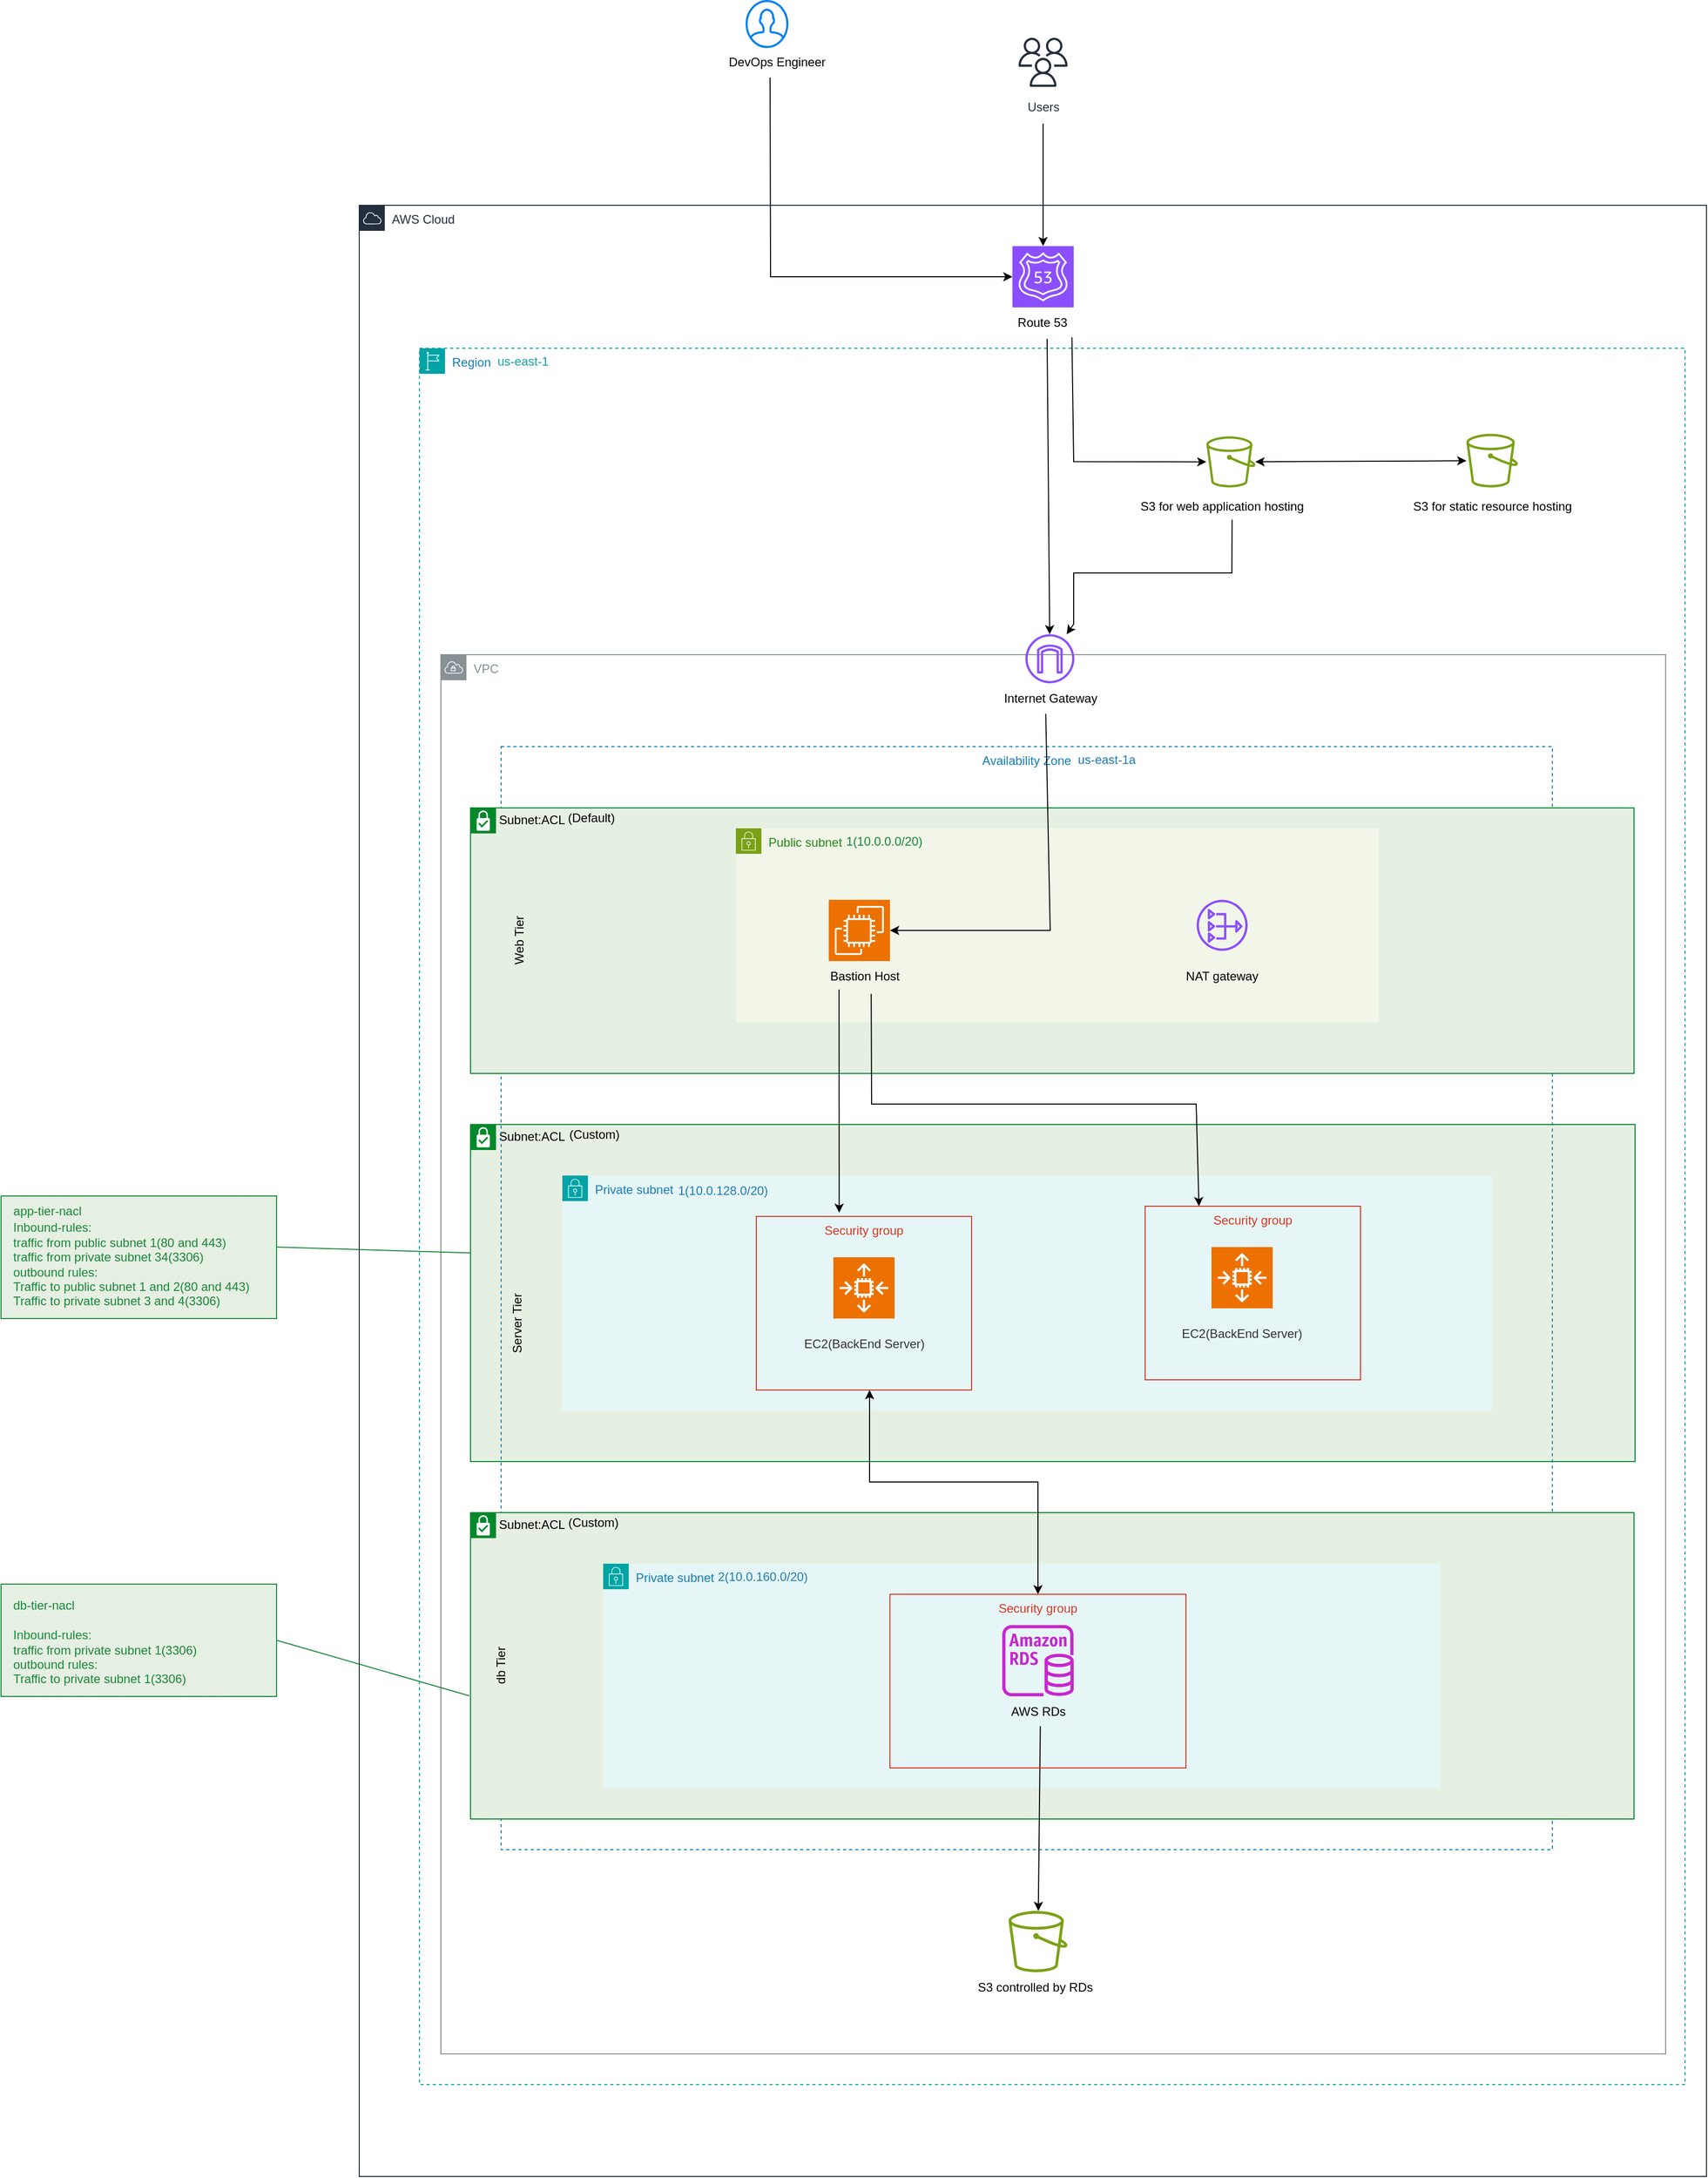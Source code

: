 <mxfile version="25.0.1">
  <diagram name="Page-1" id="tlLKUwEAaoIh_okFM4wU">
    <mxGraphModel dx="2196" dy="2125" grid="1" gridSize="10" guides="1" tooltips="1" connect="1" arrows="1" fold="1" page="1" pageScale="1" pageWidth="827" pageHeight="1169" math="0" shadow="0">
      <root>
        <mxCell id="0" />
        <mxCell id="1" parent="0" />
        <mxCell id="Oq4xvx31ndR5QJnR-ndJ-2" value="Subnet:ACL" style="shape=mxgraph.ibm.box;prType=subnet;fontStyle=0;verticalAlign=top;align=left;spacingLeft=32;spacingTop=4;fillColor=#E6F0E2;rounded=0;whiteSpace=wrap;html=1;strokeColor=#00882B;strokeWidth=1;dashed=0;container=0;spacing=-4;collapsible=0;expand=0;recursiveResize=0;" vertex="1" parent="1">
          <mxGeometry x="79" y="860" width="1141" height="330" as="geometry" />
        </mxCell>
        <mxCell id="Oq4xvx31ndR5QJnR-ndJ-59" value="(Custom)" style="text;html=1;align=center;verticalAlign=middle;resizable=0;points=[];autosize=1;strokeColor=none;fillColor=none;" vertex="1" parent="1">
          <mxGeometry x="165" y="855" width="70" height="30" as="geometry" />
        </mxCell>
        <object label="Availability Zone" id="Oq4xvx31ndR5QJnR-ndJ-15">
          <mxCell style="fillColor=none;strokeColor=#147EBA;dashed=1;verticalAlign=top;fontStyle=0;fontColor=#147EBA;whiteSpace=wrap;html=1;" vertex="1" parent="1">
            <mxGeometry x="109" y="490" width="1030" height="1080" as="geometry" />
          </mxCell>
        </object>
        <mxCell id="Oq4xvx31ndR5QJnR-ndJ-104" value="VPC" style="sketch=0;outlineConnect=0;gradientColor=none;html=1;whiteSpace=wrap;fontSize=12;fontStyle=0;shape=mxgraph.aws4.group;grIcon=mxgraph.aws4.group_vpc;strokeColor=#879196;fillColor=none;verticalAlign=top;align=left;spacingLeft=30;fontColor=#879196;dashed=0;" vertex="1" parent="1">
          <mxGeometry x="50" y="400" width="1200" height="1370" as="geometry" />
        </mxCell>
        <mxCell id="Oq4xvx31ndR5QJnR-ndJ-3" value="Subnet:ACL" style="shape=mxgraph.ibm.box;prType=subnet;fontStyle=0;verticalAlign=top;align=left;spacingLeft=32;spacingTop=4;fillColor=#E6F0E2;rounded=0;whiteSpace=wrap;html=1;strokeColor=#00882B;strokeWidth=1;dashed=0;container=0;spacing=-4;collapsible=0;expand=0;recursiveResize=0;" vertex="1" parent="1">
          <mxGeometry x="79" y="550" width="1140" height="260" as="geometry" />
        </mxCell>
        <mxCell id="Oq4xvx31ndR5QJnR-ndJ-1" value="Subnet:ACL" style="shape=mxgraph.ibm.box;prType=subnet;fontStyle=0;verticalAlign=top;align=left;spacingLeft=32;spacingTop=4;fillColor=#E6F0E2;rounded=0;whiteSpace=wrap;html=1;strokeColor=#00882B;strokeWidth=1;dashed=0;container=0;spacing=-4;collapsible=0;expand=0;recursiveResize=0;" vertex="1" parent="1">
          <mxGeometry x="79" y="1240" width="1140" height="300" as="geometry" />
        </mxCell>
        <mxCell id="Oq4xvx31ndR5QJnR-ndJ-26" value="(Custom)" style="text;html=1;align=center;verticalAlign=middle;resizable=0;points=[];autosize=1;strokeColor=none;fillColor=none;" vertex="1" parent="1">
          <mxGeometry x="164" y="1235" width="70" height="30" as="geometry" />
        </mxCell>
        <mxCell id="Oq4xvx31ndR5QJnR-ndJ-22" value="db Tier" style="text;html=1;align=center;verticalAlign=middle;resizable=0;points=[];autosize=1;strokeColor=none;fillColor=none;rotation=-90;" vertex="1" parent="1">
          <mxGeometry x="79" y="1375" width="60" height="30" as="geometry" />
        </mxCell>
        <mxCell id="Oq4xvx31ndR5QJnR-ndJ-8" value="Private subnet" style="points=[[0,0],[0.25,0],[0.5,0],[0.75,0],[1,0],[1,0.25],[1,0.5],[1,0.75],[1,1],[0.75,1],[0.5,1],[0.25,1],[0,1],[0,0.75],[0,0.5],[0,0.25]];outlineConnect=0;gradientColor=none;html=1;whiteSpace=wrap;fontSize=12;fontStyle=0;container=0;pointerEvents=0;collapsible=0;recursiveResize=0;shape=mxgraph.aws4.group;grIcon=mxgraph.aws4.group_security_group;grStroke=0;strokeColor=#00A4A6;fillColor=#E6F6F7;verticalAlign=top;align=left;spacingLeft=30;fontColor=#147EBA;dashed=0;" vertex="1" parent="1">
          <mxGeometry x="169" y="910" width="911" height="230" as="geometry" />
        </mxCell>
        <mxCell id="Oq4xvx31ndR5QJnR-ndJ-9" value="Security group" style="fillColor=none;strokeColor=#DD3522;verticalAlign=top;fontStyle=0;fontColor=#DD3522;whiteSpace=wrap;html=1;" vertex="1" parent="1">
          <mxGeometry x="359" y="950" width="211" height="170" as="geometry" />
        </mxCell>
        <mxCell id="Oq4xvx31ndR5QJnR-ndJ-12" value="Region" style="points=[[0,0],[0.25,0],[0.5,0],[0.75,0],[1,0],[1,0.25],[1,0.5],[1,0.75],[1,1],[0.75,1],[0.5,1],[0.25,1],[0,1],[0,0.75],[0,0.5],[0,0.25]];outlineConnect=0;gradientColor=none;html=1;whiteSpace=wrap;fontSize=12;fontStyle=0;container=1;pointerEvents=0;collapsible=0;recursiveResize=0;shape=mxgraph.aws4.group;grIcon=mxgraph.aws4.group_region;strokeColor=#00A4A6;fillColor=none;verticalAlign=top;align=left;spacingLeft=30;fontColor=#147EBA;dashed=1;" vertex="1" parent="1">
          <mxGeometry x="29" y="100" width="1240" height="1700" as="geometry" />
        </mxCell>
        <mxCell id="Oq4xvx31ndR5QJnR-ndJ-92" value="Security group" style="fillColor=none;strokeColor=#DD3522;verticalAlign=top;fontStyle=0;fontColor=#DD3522;whiteSpace=wrap;html=1;" vertex="1" parent="Oq4xvx31ndR5QJnR-ndJ-12">
          <mxGeometry x="711" y="840" width="211" height="170" as="geometry" />
        </mxCell>
        <mxCell id="Oq4xvx31ndR5QJnR-ndJ-90" value="" style="sketch=0;points=[[0,0,0],[0.25,0,0],[0.5,0,0],[0.75,0,0],[1,0,0],[0,1,0],[0.25,1,0],[0.5,1,0],[0.75,1,0],[1,1,0],[0,0.25,0],[0,0.5,0],[0,0.75,0],[1,0.25,0],[1,0.5,0],[1,0.75,0]];outlineConnect=0;fontColor=#232F3E;fillColor=#ED7100;strokeColor=#ffffff;dashed=0;verticalLabelPosition=bottom;verticalAlign=top;align=center;html=1;fontSize=12;fontStyle=0;aspect=fixed;shape=mxgraph.aws4.resourceIcon;resIcon=mxgraph.aws4.auto_scaling2;" vertex="1" parent="Oq4xvx31ndR5QJnR-ndJ-12">
          <mxGeometry x="776" y="880" width="60" height="60" as="geometry" />
        </mxCell>
        <mxCell id="Oq4xvx31ndR5QJnR-ndJ-60" value="&lt;font color=&quot;#1da3a5&quot;&gt;&lt;span style=&quot;caret-color: rgb(29, 163, 165);&quot;&gt;us-east-1&lt;/span&gt;&lt;/font&gt;" style="text;html=1;align=center;verticalAlign=middle;resizable=0;points=[];autosize=1;strokeColor=none;fillColor=none;" vertex="1" parent="Oq4xvx31ndR5QJnR-ndJ-12">
          <mxGeometry x="66" y="-2" width="70" height="30" as="geometry" />
        </mxCell>
        <mxCell id="Oq4xvx31ndR5QJnR-ndJ-91" value="EC2(BackEnd Server)" style="whiteSpace=wrap;html=1;fillColor=none;fontColor=#333333;strokeColor=none;" vertex="1" parent="Oq4xvx31ndR5QJnR-ndJ-12">
          <mxGeometry x="731" y="950" width="150" height="30" as="geometry" />
        </mxCell>
        <mxCell id="Oq4xvx31ndR5QJnR-ndJ-5" value="Private subnet" style="points=[[0,0],[0.25,0],[0.5,0],[0.75,0],[1,0],[1,0.25],[1,0.5],[1,0.75],[1,1],[0.75,1],[0.5,1],[0.25,1],[0,1],[0,0.75],[0,0.5],[0,0.25]];outlineConnect=0;gradientColor=none;html=1;whiteSpace=wrap;fontSize=12;fontStyle=0;container=1;pointerEvents=0;collapsible=0;recursiveResize=0;shape=mxgraph.aws4.group;grIcon=mxgraph.aws4.group_security_group;grStroke=0;strokeColor=#00A4A6;fillColor=#E6F6F7;verticalAlign=top;align=left;spacingLeft=30;fontColor=#147EBA;dashed=0;" vertex="1" parent="Oq4xvx31ndR5QJnR-ndJ-12">
          <mxGeometry x="180" y="1190" width="820" height="220" as="geometry" />
        </mxCell>
        <mxCell id="Oq4xvx31ndR5QJnR-ndJ-61" value="&lt;div style=&quot;text-align: start;&quot;&gt;&lt;font&gt;2&lt;/font&gt;(10.0.160.0/20)&lt;/div&gt;" style="text;html=1;align=center;verticalAlign=middle;resizable=0;points=[];autosize=1;strokeColor=none;fillColor=none;fontColor=#1E7DB6;" vertex="1" parent="Oq4xvx31ndR5QJnR-ndJ-5">
          <mxGeometry x="101.34" y="-2" width="110" height="30" as="geometry" />
        </mxCell>
        <mxCell id="Oq4xvx31ndR5QJnR-ndJ-50" value="" style="sketch=0;outlineConnect=0;fontColor=#232F3E;gradientColor=none;fillColor=#C925D1;strokeColor=none;dashed=0;verticalLabelPosition=bottom;verticalAlign=top;align=center;html=1;fontSize=12;fontStyle=0;aspect=fixed;pointerEvents=1;shape=mxgraph.aws4.rds_instance;" vertex="1" parent="Oq4xvx31ndR5QJnR-ndJ-5">
          <mxGeometry x="391" y="60" width="70" height="70" as="geometry" />
        </mxCell>
        <mxCell id="Oq4xvx31ndR5QJnR-ndJ-49" value="AWS RDs" style="text;html=1;align=center;verticalAlign=middle;resizable=0;points=[];autosize=1;strokeColor=none;fillColor=none;" vertex="1" parent="Oq4xvx31ndR5QJnR-ndJ-5">
          <mxGeometry x="386" y="130" width="80" height="30" as="geometry" />
        </mxCell>
        <mxCell id="Oq4xvx31ndR5QJnR-ndJ-46" value="" style="sketch=0;outlineConnect=0;fontColor=#232F3E;gradientColor=none;fillColor=#7AA116;strokeColor=none;dashed=0;verticalLabelPosition=bottom;verticalAlign=top;align=center;html=1;fontSize=12;fontStyle=0;aspect=fixed;pointerEvents=1;shape=mxgraph.aws4.bucket;" vertex="1" parent="Oq4xvx31ndR5QJnR-ndJ-12">
          <mxGeometry x="577.16" y="1530" width="57.69" height="60" as="geometry" />
        </mxCell>
        <mxCell id="Oq4xvx31ndR5QJnR-ndJ-52" value="" style="endArrow=classic;html=1;rounded=0;exitX=0.529;exitY=0.972;exitDx=0;exitDy=0;exitPerimeter=0;" edge="1" parent="Oq4xvx31ndR5QJnR-ndJ-12" source="Oq4xvx31ndR5QJnR-ndJ-49" target="Oq4xvx31ndR5QJnR-ndJ-46">
          <mxGeometry width="50" height="50" relative="1" as="geometry">
            <mxPoint x="670" y="1370" as="sourcePoint" />
            <mxPoint x="720" y="1320" as="targetPoint" />
            <Array as="points" />
          </mxGeometry>
        </mxCell>
        <mxCell id="Oq4xvx31ndR5QJnR-ndJ-11" value="Public subnet" style="points=[[0,0],[0.25,0],[0.5,0],[0.75,0],[1,0],[1,0.25],[1,0.5],[1,0.75],[1,1],[0.75,1],[0.5,1],[0.25,1],[0,1],[0,0.75],[0,0.5],[0,0.25]];outlineConnect=0;gradientColor=none;html=1;whiteSpace=wrap;fontSize=12;fontStyle=0;container=1;pointerEvents=0;collapsible=0;recursiveResize=0;shape=mxgraph.aws4.group;grIcon=mxgraph.aws4.group_security_group;grStroke=0;strokeColor=#7AA116;fillColor=#F2F6E8;verticalAlign=top;align=left;spacingLeft=30;fontColor=#248814;dashed=0;" vertex="1" parent="Oq4xvx31ndR5QJnR-ndJ-12">
          <mxGeometry x="310" y="470" width="630" height="190" as="geometry" />
        </mxCell>
        <mxCell id="Oq4xvx31ndR5QJnR-ndJ-27" value="&lt;div style=&quot;text-align: start;&quot;&gt;&lt;font color=&quot;#178737&quot;&gt;1(10.0.0.0/20)&lt;/font&gt;&lt;/div&gt;" style="text;html=1;align=center;verticalAlign=middle;resizable=0;points=[];autosize=1;strokeColor=none;fillColor=none;" vertex="1" parent="Oq4xvx31ndR5QJnR-ndJ-11">
          <mxGeometry x="95" y="-2" width="100" height="30" as="geometry" />
        </mxCell>
        <mxCell id="Oq4xvx31ndR5QJnR-ndJ-96" value="Bastion Host" style="text;html=1;align=center;verticalAlign=middle;resizable=0;points=[];autosize=1;strokeColor=none;fillColor=none;" vertex="1" parent="Oq4xvx31ndR5QJnR-ndJ-11">
          <mxGeometry x="80.5" y="130" width="90" height="30" as="geometry" />
        </mxCell>
        <mxCell id="Oq4xvx31ndR5QJnR-ndJ-107" value="" style="endArrow=classic;html=1;rounded=0;exitX=0.579;exitY=1.071;exitDx=0;exitDy=0;exitPerimeter=0;entryX=0.25;entryY=0;entryDx=0;entryDy=0;" edge="1" parent="Oq4xvx31ndR5QJnR-ndJ-12" source="Oq4xvx31ndR5QJnR-ndJ-96" target="Oq4xvx31ndR5QJnR-ndJ-92">
          <mxGeometry width="50" height="50" relative="1" as="geometry">
            <mxPoint x="521" y="700" as="sourcePoint" />
            <mxPoint x="571" y="650" as="targetPoint" />
            <Array as="points">
              <mxPoint x="443" y="740" />
              <mxPoint x="761" y="740" />
            </Array>
          </mxGeometry>
        </mxCell>
        <mxCell id="Oq4xvx31ndR5QJnR-ndJ-13" value="Users" style="sketch=0;outlineConnect=0;fontColor=#232F3E;gradientColor=none;strokeColor=#232F3E;fillColor=#ffffff;dashed=0;verticalLabelPosition=bottom;verticalAlign=top;align=center;html=1;fontSize=12;fontStyle=0;aspect=fixed;shape=mxgraph.aws4.resourceIcon;resIcon=mxgraph.aws4.users;" vertex="1" parent="1">
          <mxGeometry x="610" y="-210" width="60" height="60" as="geometry" />
        </mxCell>
        <mxCell id="Oq4xvx31ndR5QJnR-ndJ-63" value="" style="endArrow=classic;html=1;rounded=0;entryX=0.5;entryY=0;entryDx=0;entryDy=0;entryPerimeter=0;" edge="1" parent="1" target="Oq4xvx31ndR5QJnR-ndJ-33">
          <mxGeometry width="50" height="50" relative="1" as="geometry">
            <mxPoint x="640" y="-120" as="sourcePoint" />
            <mxPoint x="549" y="340" as="targetPoint" />
          </mxGeometry>
        </mxCell>
        <mxCell id="Oq4xvx31ndR5QJnR-ndJ-72" value="" style="endArrow=classic;startArrow=classic;html=1;rounded=0;exitX=0.5;exitY=0;exitDx=0;exitDy=0;" edge="1" parent="1" source="Oq4xvx31ndR5QJnR-ndJ-6">
          <mxGeometry width="50" height="50" relative="1" as="geometry">
            <mxPoint x="324" y="1300" as="sourcePoint" />
            <mxPoint x="470" y="1120" as="targetPoint" />
            <Array as="points">
              <mxPoint x="635" y="1210" />
              <mxPoint x="470" y="1210" />
              <mxPoint x="470" y="1120" />
            </Array>
          </mxGeometry>
        </mxCell>
        <mxCell id="Oq4xvx31ndR5QJnR-ndJ-78" value="" style="html=1;verticalLabelPosition=bottom;align=center;labelBackgroundColor=#ffffff;verticalAlign=top;strokeWidth=2;strokeColor=#0080F0;shadow=0;dashed=0;shape=mxgraph.ios7.icons.user;" vertex="1" parent="1">
          <mxGeometry x="349.5" y="-240" width="40" height="45" as="geometry" />
        </mxCell>
        <mxCell id="Oq4xvx31ndR5QJnR-ndJ-79" value="DevOps Engineer" style="text;html=1;align=center;verticalAlign=middle;resizable=0;points=[];autosize=1;strokeColor=none;fillColor=none;" vertex="1" parent="1">
          <mxGeometry x="319" y="-195" width="120" height="30" as="geometry" />
        </mxCell>
        <mxCell id="Oq4xvx31ndR5QJnR-ndJ-82" value="" style="verticalLabelPosition=bottom;verticalAlign=top;html=1;shape=mxgraph.basic.patternFillRect;fillStyle=diag;step=5;fillStrokeWidth=0.2;fillStrokeColor=#dddddd;fillColor=#E6F0E3;strokeColor=#178737;" vertex="1" parent="1">
          <mxGeometry x="-381" y="930" width="270" height="120" as="geometry" />
        </mxCell>
        <mxCell id="Oq4xvx31ndR5QJnR-ndJ-83" value="app-tier-nacl" style="text;html=1;align=center;verticalAlign=middle;resizable=0;points=[];autosize=1;strokeColor=none;fillColor=none;fontColor=#178737;" vertex="1" parent="1">
          <mxGeometry x="-381" y="930" width="90" height="30" as="geometry" />
        </mxCell>
        <mxCell id="Oq4xvx31ndR5QJnR-ndJ-84" value="Inbound-rules:&lt;div&gt;traffic from public subnet 1(80 and 443)&lt;/div&gt;&lt;div&gt;traffic from private subnet 34(3306)&lt;/div&gt;&lt;div&gt;outbound rules:&lt;/div&gt;&lt;div&gt;Traffic to public subnet 1 and 2(80 and 443)&lt;/div&gt;&lt;div&gt;Traffic to private subnet 3 and 4(3306)&lt;/div&gt;" style="text;html=1;align=left;verticalAlign=center;resizable=0;points=[];autosize=1;strokeColor=none;fillColor=none;font-color=178737;fontColor=#178737;" vertex="1" parent="1">
          <mxGeometry x="-371" y="940" width="260" height="100" as="geometry" />
        </mxCell>
        <mxCell id="Oq4xvx31ndR5QJnR-ndJ-85" value="" style="endArrow=none;html=1;rounded=0;entryX=0;entryY=0.381;entryDx=0;entryDy=0;entryPerimeter=0;strokeColor=#178737;" edge="1" parent="1" target="Oq4xvx31ndR5QJnR-ndJ-2">
          <mxGeometry width="50" height="50" relative="1" as="geometry">
            <mxPoint x="-111" y="980" as="sourcePoint" />
            <mxPoint x="399" y="940" as="targetPoint" />
          </mxGeometry>
        </mxCell>
        <mxCell id="Oq4xvx31ndR5QJnR-ndJ-86" value="" style="verticalLabelPosition=bottom;verticalAlign=top;html=1;shape=mxgraph.basic.patternFillRect;fillStyle=diag;step=5;fillStrokeWidth=0.2;fillStrokeColor=#dddddd;fillColor=#E6F0E3;strokeColor=#178737;" vertex="1" parent="1">
          <mxGeometry x="-381" y="1310" width="270" height="110" as="geometry" />
        </mxCell>
        <mxCell id="Oq4xvx31ndR5QJnR-ndJ-87" value="" style="endArrow=none;html=1;rounded=0;entryX=-0.001;entryY=0.598;entryDx=0;entryDy=0;entryPerimeter=0;strokeColor=#178737;exitX=1;exitY=0.5;exitDx=0;exitDy=0;exitPerimeter=0;" edge="1" parent="1" source="Oq4xvx31ndR5QJnR-ndJ-86" target="Oq4xvx31ndR5QJnR-ndJ-1">
          <mxGeometry width="50" height="50" relative="1" as="geometry">
            <mxPoint x="-101" y="990" as="sourcePoint" />
            <mxPoint x="89" y="1008" as="targetPoint" />
          </mxGeometry>
        </mxCell>
        <mxCell id="Oq4xvx31ndR5QJnR-ndJ-88" value="&lt;div&gt;db-tier-nacl&lt;/div&gt;&lt;div&gt;&lt;br&gt;&lt;/div&gt;Inbound-rules:&lt;div&gt;traffic from private subnet 1(3306)&lt;br&gt;&lt;/div&gt;&lt;div&gt;outbound rules:&lt;/div&gt;&lt;div&gt;Traffic to private subnet 1(3306)&lt;/div&gt;" style="text;html=1;align=left;verticalAlign=center;resizable=0;points=[];autosize=1;strokeColor=none;fillColor=none;font-color=178737;fontColor=#178737;" vertex="1" parent="1">
          <mxGeometry x="-371" y="1310" width="200" height="100" as="geometry" />
        </mxCell>
        <mxCell id="Oq4xvx31ndR5QJnR-ndJ-66" value="" style="sketch=0;points=[[0,0,0],[0.25,0,0],[0.5,0,0],[0.75,0,0],[1,0,0],[0,1,0],[0.25,1,0],[0.5,1,0],[0.75,1,0],[1,1,0],[0,0.25,0],[0,0.5,0],[0,0.75,0],[1,0.25,0],[1,0.5,0],[1,0.75,0]];outlineConnect=0;fontColor=#232F3E;fillColor=#ED7100;strokeColor=#ffffff;dashed=0;verticalLabelPosition=bottom;verticalAlign=top;align=center;html=1;fontSize=12;fontStyle=0;aspect=fixed;shape=mxgraph.aws4.resourceIcon;resIcon=mxgraph.aws4.auto_scaling2;" vertex="1" parent="1">
          <mxGeometry x="434.5" y="990" width="60" height="60" as="geometry" />
        </mxCell>
        <mxCell id="Oq4xvx31ndR5QJnR-ndJ-89" value="EC2(BackEnd Server)" style="whiteSpace=wrap;html=1;fillColor=none;fontColor=#333333;strokeColor=none;" vertex="1" parent="1">
          <mxGeometry x="389.5" y="1060" width="150" height="30" as="geometry" />
        </mxCell>
        <mxCell id="Oq4xvx31ndR5QJnR-ndJ-97" value="" style="endArrow=classic;html=1;rounded=0;entryX=0.385;entryY=-0.021;entryDx=0;entryDy=0;exitX=0.229;exitY=0.929;exitDx=0;exitDy=0;exitPerimeter=0;entryPerimeter=0;" edge="1" parent="1" source="Oq4xvx31ndR5QJnR-ndJ-96" target="Oq4xvx31ndR5QJnR-ndJ-9">
          <mxGeometry width="50" height="50" relative="1" as="geometry">
            <mxPoint x="620" y="740" as="sourcePoint" />
            <mxPoint x="670" y="690" as="targetPoint" />
          </mxGeometry>
        </mxCell>
        <mxCell id="Oq4xvx31ndR5QJnR-ndJ-6" value="Security group" style="fillColor=none;strokeColor=#DD3522;verticalAlign=top;fontStyle=0;fontColor=#DD3522;whiteSpace=wrap;html=1;" vertex="1" parent="1">
          <mxGeometry x="490" y="1320" width="290" height="170" as="geometry" />
        </mxCell>
        <mxCell id="Oq4xvx31ndR5QJnR-ndJ-32" value="AWS Cloud" style="points=[[0,0],[0.25,0],[0.5,0],[0.75,0],[1,0],[1,0.25],[1,0.5],[1,0.75],[1,1],[0.75,1],[0.5,1],[0.25,1],[0,1],[0,0.75],[0,0.5],[0,0.25]];outlineConnect=0;gradientColor=none;html=1;whiteSpace=wrap;fontSize=12;fontStyle=0;container=1;pointerEvents=0;collapsible=0;recursiveResize=0;shape=mxgraph.aws4.group;grIcon=mxgraph.aws4.group_aws_cloud;strokeColor=#232F3E;fillColor=none;verticalAlign=top;align=left;spacingLeft=30;fontColor=#232F3E;dashed=0;" vertex="1" parent="1">
          <mxGeometry x="-30" y="-40" width="1320" height="1930" as="geometry" />
        </mxCell>
        <mxCell id="Oq4xvx31ndR5QJnR-ndJ-33" value="" style="sketch=0;points=[[0,0,0],[0.25,0,0],[0.5,0,0],[0.75,0,0],[1,0,0],[0,1,0],[0.25,1,0],[0.5,1,0],[0.75,1,0],[1,1,0],[0,0.25,0],[0,0.5,0],[0,0.75,0],[1,0.25,0],[1,0.5,0],[1,0.75,0]];outlineConnect=0;fontColor=#232F3E;fillColor=#8C4FFF;strokeColor=#ffffff;dashed=0;verticalLabelPosition=bottom;verticalAlign=top;align=center;html=1;fontSize=12;fontStyle=0;aspect=fixed;shape=mxgraph.aws4.resourceIcon;resIcon=mxgraph.aws4.route_53;" vertex="1" parent="Oq4xvx31ndR5QJnR-ndJ-32">
          <mxGeometry x="640" y="40" width="60" height="60" as="geometry" />
        </mxCell>
        <mxCell id="Oq4xvx31ndR5QJnR-ndJ-34" value="" style="sketch=0;outlineConnect=0;fontColor=#232F3E;gradientColor=none;fillColor=#8C4FFF;strokeColor=none;dashed=0;verticalLabelPosition=bottom;verticalAlign=top;align=center;html=1;fontSize=12;fontStyle=0;aspect=fixed;pointerEvents=1;shape=mxgraph.aws4.internet_gateway;" vertex="1" parent="Oq4xvx31ndR5QJnR-ndJ-32">
          <mxGeometry x="652.69" y="420" width="48" height="48" as="geometry" />
        </mxCell>
        <mxCell id="Oq4xvx31ndR5QJnR-ndJ-36" value="Route 53" style="text;html=1;align=center;verticalAlign=middle;resizable=0;points=[];autosize=1;strokeColor=none;fillColor=none;" vertex="1" parent="Oq4xvx31ndR5QJnR-ndJ-32">
          <mxGeometry x="634" y="100" width="70" height="30" as="geometry" />
        </mxCell>
        <mxCell id="Oq4xvx31ndR5QJnR-ndJ-37" value="Internet Gateway" style="text;html=1;align=center;verticalAlign=middle;resizable=0;points=[];autosize=1;strokeColor=none;fillColor=none;" vertex="1" parent="Oq4xvx31ndR5QJnR-ndJ-32">
          <mxGeometry x="621.69" y="468" width="110" height="30" as="geometry" />
        </mxCell>
        <mxCell id="Oq4xvx31ndR5QJnR-ndJ-41" value="Server Tier" style="text;html=1;align=center;verticalAlign=middle;resizable=0;points=[];autosize=1;strokeColor=none;fillColor=none;rotation=-90;" vertex="1" parent="Oq4xvx31ndR5QJnR-ndJ-32">
          <mxGeometry x="115" y="1080" width="80" height="30" as="geometry" />
        </mxCell>
        <mxCell id="Oq4xvx31ndR5QJnR-ndJ-47" value="S3 controlled by RDs" style="text;html=1;align=center;verticalAlign=middle;resizable=0;points=[];autosize=1;strokeColor=none;fillColor=none;" vertex="1" parent="Oq4xvx31ndR5QJnR-ndJ-32">
          <mxGeometry x="591.69" y="1730" width="140" height="30" as="geometry" />
        </mxCell>
        <mxCell id="Oq4xvx31ndR5QJnR-ndJ-95" value="" style="sketch=0;points=[[0,0,0],[0.25,0,0],[0.5,0,0],[0.75,0,0],[1,0,0],[0,1,0],[0.25,1,0],[0.5,1,0],[0.75,1,0],[1,1,0],[0,0.25,0],[0,0.5,0],[0,0.75,0],[1,0.25,0],[1,0.5,0],[1,0.75,0]];outlineConnect=0;fontColor=#232F3E;fillColor=#ED7100;strokeColor=#ffffff;dashed=0;verticalLabelPosition=bottom;verticalAlign=top;align=center;html=1;fontSize=12;fontStyle=0;aspect=fixed;shape=mxgraph.aws4.resourceIcon;resIcon=mxgraph.aws4.ec2;" vertex="1" parent="Oq4xvx31ndR5QJnR-ndJ-32">
          <mxGeometry x="460" y="680" width="60" height="60" as="geometry" />
        </mxCell>
        <mxCell id="Oq4xvx31ndR5QJnR-ndJ-43" value="NAT gateway" style="text;html=1;align=center;verticalAlign=middle;resizable=0;points=[];autosize=1;strokeColor=none;fillColor=none;" vertex="1" parent="Oq4xvx31ndR5QJnR-ndJ-32">
          <mxGeometry x="800.48" y="740" width="90" height="30" as="geometry" />
        </mxCell>
        <mxCell id="Oq4xvx31ndR5QJnR-ndJ-93" value="" style="sketch=0;outlineConnect=0;fontColor=#232F3E;gradientColor=none;fillColor=#7AA116;strokeColor=none;dashed=0;verticalLabelPosition=bottom;verticalAlign=top;align=center;html=1;fontSize=12;fontStyle=0;aspect=fixed;pointerEvents=1;shape=mxgraph.aws4.bucket;" vertex="1" parent="Oq4xvx31ndR5QJnR-ndJ-32">
          <mxGeometry x="830" y="226.25" width="48.08" height="50" as="geometry" />
        </mxCell>
        <mxCell id="Oq4xvx31ndR5QJnR-ndJ-35" value="" style="endArrow=classic;html=1;rounded=0;exitX=0.554;exitY=0.929;exitDx=0;exitDy=0;exitPerimeter=0;" edge="1" parent="Oq4xvx31ndR5QJnR-ndJ-32" source="Oq4xvx31ndR5QJnR-ndJ-111" target="Oq4xvx31ndR5QJnR-ndJ-34">
          <mxGeometry width="50" height="50" relative="1" as="geometry">
            <mxPoint x="600" y="130" as="sourcePoint" />
            <mxPoint x="570" y="410" as="targetPoint" />
            <Array as="points">
              <mxPoint x="855" y="360" />
              <mxPoint x="700" y="360" />
              <mxPoint x="700" y="410" />
            </Array>
          </mxGeometry>
        </mxCell>
        <mxCell id="Oq4xvx31ndR5QJnR-ndJ-106" value="" style="sketch=0;outlineConnect=0;fontColor=#232F3E;gradientColor=none;fillColor=#7AA116;strokeColor=none;dashed=0;verticalLabelPosition=bottom;verticalAlign=top;align=center;html=1;fontSize=12;fontStyle=0;aspect=fixed;pointerEvents=1;shape=mxgraph.aws4.bucket;" vertex="1" parent="Oq4xvx31ndR5QJnR-ndJ-32">
          <mxGeometry x="1084.76" y="223.75" width="50.48" height="52.5" as="geometry" />
        </mxCell>
        <mxCell id="Oq4xvx31ndR5QJnR-ndJ-19" value="" style="sketch=0;outlineConnect=0;fontColor=#232F3E;gradientColor=none;fillColor=#8C4FFF;strokeColor=none;dashed=0;verticalLabelPosition=bottom;verticalAlign=top;align=center;html=1;fontSize=12;fontStyle=0;aspect=fixed;pointerEvents=1;shape=mxgraph.aws4.nat_gateway;" vertex="1" parent="Oq4xvx31ndR5QJnR-ndJ-32">
          <mxGeometry x="820.48" y="680" width="50" height="50" as="geometry" />
        </mxCell>
        <mxCell id="Oq4xvx31ndR5QJnR-ndJ-109" value="" style="endArrow=classic;html=1;rounded=0;entryX=1;entryY=0.5;entryDx=0;entryDy=0;entryPerimeter=0;exitX=0.463;exitY=0.995;exitDx=0;exitDy=0;exitPerimeter=0;" edge="1" parent="Oq4xvx31ndR5QJnR-ndJ-32" source="Oq4xvx31ndR5QJnR-ndJ-37" target="Oq4xvx31ndR5QJnR-ndJ-95">
          <mxGeometry width="50" height="50" relative="1" as="geometry">
            <mxPoint x="510" y="560" as="sourcePoint" />
            <mxPoint x="560" y="510" as="targetPoint" />
            <Array as="points">
              <mxPoint x="677" y="710" />
            </Array>
          </mxGeometry>
        </mxCell>
        <mxCell id="Oq4xvx31ndR5QJnR-ndJ-110" value="S3 for static resource hosting" style="text;html=1;align=center;verticalAlign=middle;resizable=0;points=[];autosize=1;strokeColor=none;fillColor=none;" vertex="1" parent="Oq4xvx31ndR5QJnR-ndJ-32">
          <mxGeometry x="1020" y="280" width="180" height="30" as="geometry" />
        </mxCell>
        <mxCell id="Oq4xvx31ndR5QJnR-ndJ-111" value="S3 for web application hosting" style="text;html=1;align=center;verticalAlign=middle;resizable=0;points=[];autosize=1;strokeColor=none;fillColor=none;" vertex="1" parent="Oq4xvx31ndR5QJnR-ndJ-32">
          <mxGeometry x="755.48" y="280" width="180" height="30" as="geometry" />
        </mxCell>
        <mxCell id="Oq4xvx31ndR5QJnR-ndJ-113" value="" style="endArrow=classic;startArrow=classic;html=1;rounded=0;" edge="1" parent="Oq4xvx31ndR5QJnR-ndJ-32" source="Oq4xvx31ndR5QJnR-ndJ-93" target="Oq4xvx31ndR5QJnR-ndJ-106">
          <mxGeometry width="50" height="50" relative="1" as="geometry">
            <mxPoint x="510" y="280" as="sourcePoint" />
            <mxPoint x="560" y="230" as="targetPoint" />
          </mxGeometry>
        </mxCell>
        <mxCell id="Oq4xvx31ndR5QJnR-ndJ-115" value="" style="endArrow=classic;html=1;rounded=0;exitX=0.571;exitY=1.024;exitDx=0;exitDy=0;exitPerimeter=0;" edge="1" parent="Oq4xvx31ndR5QJnR-ndJ-32" source="Oq4xvx31ndR5QJnR-ndJ-36" target="Oq4xvx31ndR5QJnR-ndJ-34">
          <mxGeometry width="50" height="50" relative="1" as="geometry">
            <mxPoint x="510" y="280" as="sourcePoint" />
            <mxPoint x="560" y="230" as="targetPoint" />
          </mxGeometry>
        </mxCell>
        <mxCell id="Oq4xvx31ndR5QJnR-ndJ-116" value="" style="endArrow=classic;html=1;rounded=0;exitX=0.918;exitY=0.976;exitDx=0;exitDy=0;exitPerimeter=0;" edge="1" parent="Oq4xvx31ndR5QJnR-ndJ-32" source="Oq4xvx31ndR5QJnR-ndJ-36" target="Oq4xvx31ndR5QJnR-ndJ-93">
          <mxGeometry width="50" height="50" relative="1" as="geometry">
            <mxPoint x="510" y="280" as="sourcePoint" />
            <mxPoint x="560" y="230" as="targetPoint" />
            <Array as="points">
              <mxPoint x="700" y="251" />
            </Array>
          </mxGeometry>
        </mxCell>
        <mxCell id="Oq4xvx31ndR5QJnR-ndJ-29" value="&lt;font color=&quot;#1e7db6&quot;&gt;us-east-1a&lt;/font&gt;" style="text;html=1;align=center;verticalAlign=middle;resizable=0;points=[];autosize=1;strokeColor=none;fillColor=none;" vertex="1" parent="1">
          <mxGeometry x="662" y="488" width="80" height="30" as="geometry" />
        </mxCell>
        <mxCell id="Oq4xvx31ndR5QJnR-ndJ-25" value="(Default)" style="text;html=1;align=center;verticalAlign=middle;resizable=0;points=[];autosize=1;strokeColor=none;fillColor=none;" vertex="1" parent="1">
          <mxGeometry x="162" y="545" width="70" height="30" as="geometry" />
        </mxCell>
        <mxCell id="Oq4xvx31ndR5QJnR-ndJ-42" value="Web Tier" style="text;html=1;align=center;verticalAlign=middle;resizable=0;points=[];autosize=1;strokeColor=none;fillColor=none;flipV=0;flipH=1;rotation=-90;" vertex="1" parent="1">
          <mxGeometry x="92" y="665" width="70" height="30" as="geometry" />
        </mxCell>
        <mxCell id="Oq4xvx31ndR5QJnR-ndJ-98" value="&lt;div style=&quot;text-align: start;&quot;&gt;1(10.0.128.0/20)&lt;/div&gt;" style="text;html=1;align=center;verticalAlign=middle;resizable=0;points=[];autosize=1;strokeColor=none;fillColor=none;fontColor=#1E7DB6;" vertex="1" parent="1">
          <mxGeometry x="271.0" y="910" width="110" height="30" as="geometry" />
        </mxCell>
        <mxCell id="Oq4xvx31ndR5QJnR-ndJ-108" value="" style="endArrow=classic;html=1;rounded=0;exitX=0.446;exitY=1;exitDx=0;exitDy=0;exitPerimeter=0;entryX=0;entryY=0.5;entryDx=0;entryDy=0;entryPerimeter=0;" edge="1" parent="1" source="Oq4xvx31ndR5QJnR-ndJ-79" target="Oq4xvx31ndR5QJnR-ndJ-33">
          <mxGeometry width="50" height="50" relative="1" as="geometry">
            <mxPoint x="480" y="80" as="sourcePoint" />
            <mxPoint x="530" y="30" as="targetPoint" />
            <Array as="points">
              <mxPoint x="373" y="30" />
            </Array>
          </mxGeometry>
        </mxCell>
      </root>
    </mxGraphModel>
  </diagram>
</mxfile>
